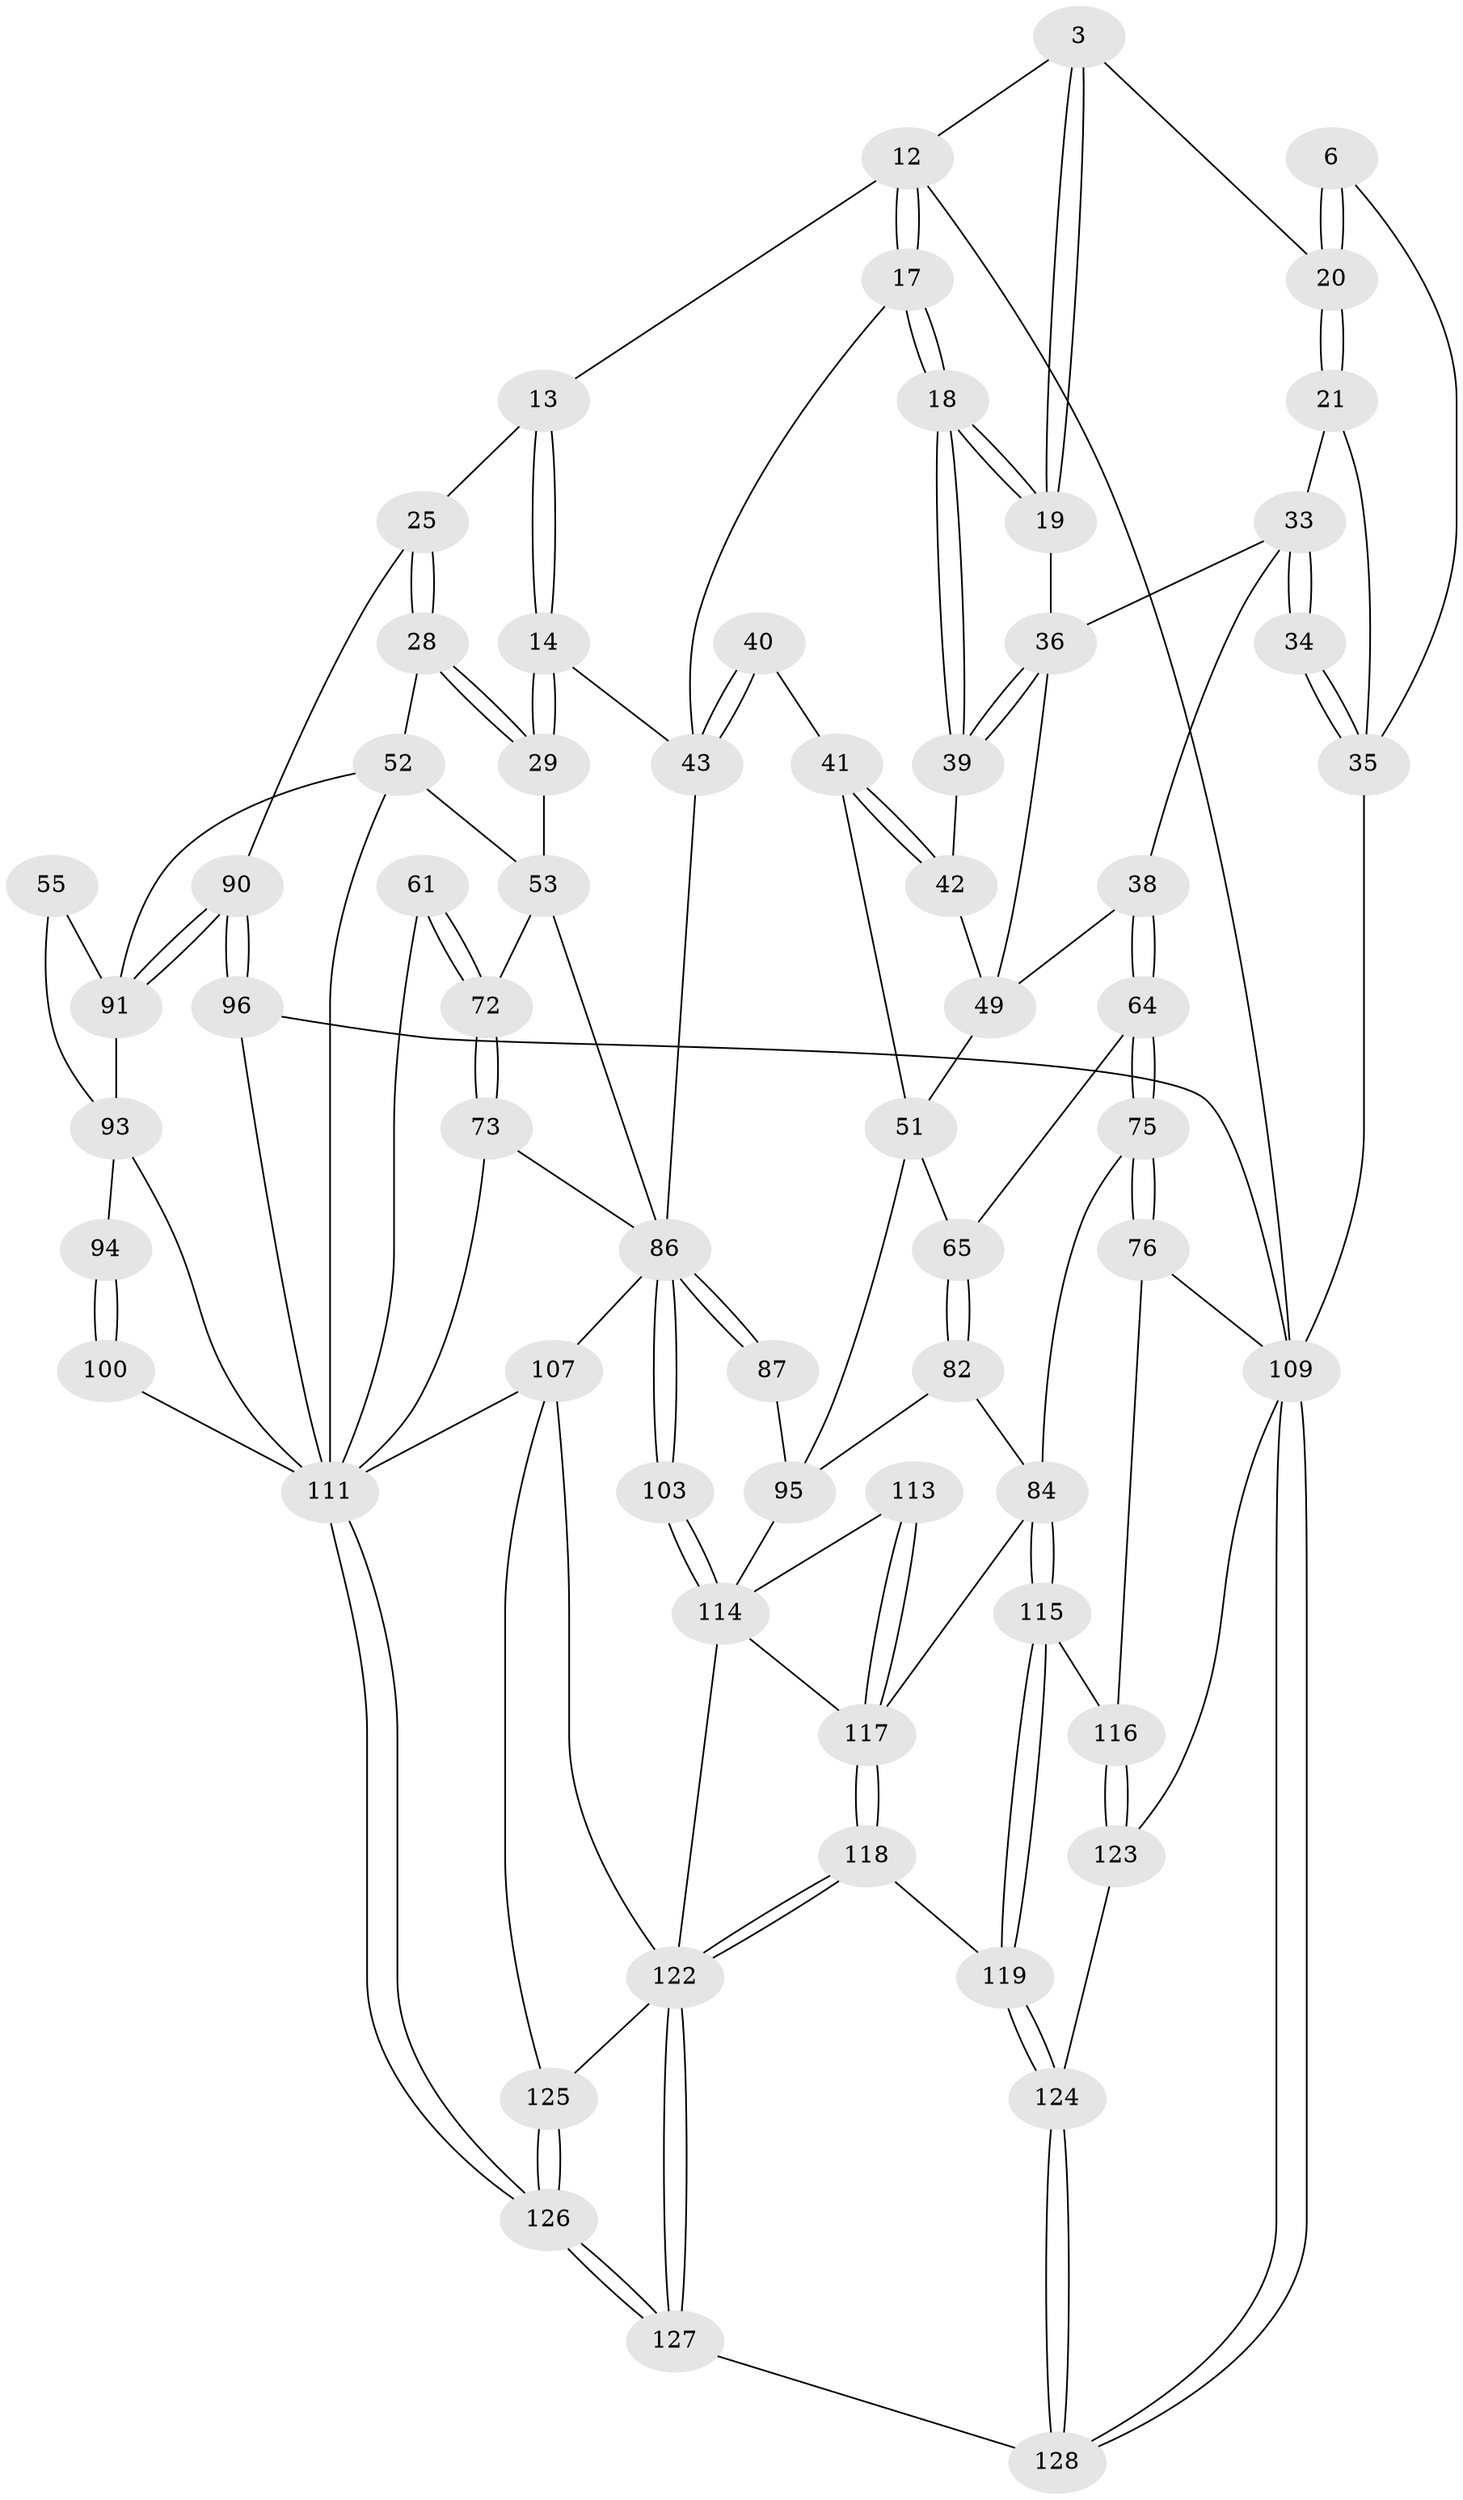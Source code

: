 // original degree distribution, {3: 0.0234375, 5: 0.5078125, 6: 0.234375, 4: 0.234375}
// Generated by graph-tools (version 1.1) at 2025/59/03/09/25 04:59:53]
// undirected, 64 vertices, 147 edges
graph export_dot {
graph [start="1"]
  node [color=gray90,style=filled];
  3 [pos="+0.21909305192962725+0.23559762424469202"];
  6 [pos="+0.06198442785518272+0.2329758331036831",super="+1"];
  12 [pos="+0.31669869972374487+0.1273961581092394",super="+4+11"];
  13 [pos="+0.6731258086518589+0"];
  14 [pos="+0.5054027981034342+0.31429377268606995"];
  17 [pos="+0.3877304157427677+0.3120345115664378"];
  18 [pos="+0.3102005303648943+0.340353915721588"];
  19 [pos="+0.22146170457410774+0.24670183511702645"];
  20 [pos="+0.1637985544060082+0.24555036253858165",super="+2"];
  21 [pos="+0.09961178962733735+0.2948797048577637"];
  25 [pos="+0.6897126327444795+0"];
  28 [pos="+0.7643240685070287+0.29683407214006446"];
  29 [pos="+0.6139563014086752+0.40981448272443044"];
  33 [pos="+0.11798222927965181+0.4569646048215859",super="+24"];
  34 [pos="+0+0.4135218218750483"];
  35 [pos="+0+0.42069410264156887",super="+8+7+22"];
  36 [pos="+0.175979149977163+0.39430109101131405",super="+23"];
  38 [pos="+0.11935784416769578+0.4574653312878376"];
  39 [pos="+0.2897627147431384+0.3883875423637188"];
  40 [pos="+0.3784516202607005+0.45320107562216694"];
  41 [pos="+0.3520618267878749+0.4546632504260229"];
  42 [pos="+0.29630804429638413+0.4050304836917104"];
  43 [pos="+0.46336945745546954+0.5012131205633548",super="+15+16"];
  49 [pos="+0.2737376213386281+0.44449643145464096",super="+37"];
  51 [pos="+0.2655883587362547+0.465060814745395",super="+50"];
  52 [pos="+0.7912012337477324+0.38381224514019147",super="+32"];
  53 [pos="+0.7398382504923614+0.4405260342497557",super="+44+45"];
  55 [pos="+0.8982815532601147+0.5252721566872214"];
  61 [pos="+0.7306029089770305+0.5234791824922551",super="+60"];
  64 [pos="+0.12658592581241382+0.4715547519896811"];
  65 [pos="+0.14167595230702712+0.48171387202415744"];
  72 [pos="+0.6906580313917449+0.5346804378660877",super="+63+62"];
  73 [pos="+0.6469082499361444+0.5977662244783535"];
  75 [pos="+0.07181812332188878+0.6490859434711727"];
  76 [pos="+0+0.6809213993995983"];
  82 [pos="+0.24510119496484378+0.5802583312402798"];
  84 [pos="+0.14563286558452632+0.6762541041593358",super="+83"];
  86 [pos="+0.5796401227047029+0.6696107699340725",super="+85"];
  87 [pos="+0.5167285038362279+0.6243294797443795",super="+68"];
  90 [pos="+1+0.6737653280784799",super="+66+48"];
  91 [pos="+0.9864247246432073+0.6125758910481186",super="+81"];
  93 [pos="+0.8740397391963554+0.6628209425237823",super="+92+56"];
  94 [pos="+0.8650435246571682+0.6640623077641901"];
  95 [pos="+0.4465236491010827+0.6427307623583384",super="+69+71"];
  96 [pos="+1+1",super="+27"];
  100 [pos="+0.8141081115891269+0.7063778743987034",super="+89+88"];
  103 [pos="+0.4561825061218808+0.7236715367079342"];
  107 [pos="+0.6238928211078885+0.7295212838718049",super="+106"];
  109 [pos="+0+1",super="+9+108"];
  111 [pos="+1+1",super="+110+101+102+80+79+78"];
  113 [pos="+0.3156262888886316+0.7483562608351689"];
  114 [pos="+0.42662702953058085+0.8484129911783255",super="+112+99+97"];
  115 [pos="+0.14833910116194984+0.8053151674256493"];
  116 [pos="+0.09193245596330109+0.8128046754983905"];
  117 [pos="+0.2380397692765502+0.8324522544169551",super="+105+104"];
  118 [pos="+0.2363765441420846+0.8376711089896263"];
  119 [pos="+0.2085216009282859+0.8495730521597509"];
  122 [pos="+0.42812285300466457+0.8863696954272186",super="+121+120"];
  123 [pos="+0.020801871461399342+0.9142076855850163"];
  124 [pos="+0.17500881031349477+0.9663408959274952"];
  125 [pos="+0.5775901073524594+0.8948608738421607"];
  126 [pos="+1+1"];
  127 [pos="+0.39277298970564567+1"];
  128 [pos="+0.2641963676457961+1"];
  3 -- 19;
  3 -- 19;
  3 -- 20;
  3 -- 12;
  6 -- 20 [weight=2];
  6 -- 20;
  6 -- 35;
  12 -- 17;
  12 -- 17;
  12 -- 109;
  12 -- 13;
  13 -- 14;
  13 -- 14;
  13 -- 25;
  14 -- 29;
  14 -- 29;
  14 -- 43;
  17 -- 18;
  17 -- 18;
  17 -- 43;
  18 -- 19;
  18 -- 19;
  18 -- 39;
  18 -- 39;
  19 -- 36;
  20 -- 21;
  20 -- 21;
  21 -- 35;
  21 -- 33;
  25 -- 28;
  25 -- 28;
  25 -- 90;
  28 -- 29;
  28 -- 29;
  28 -- 52;
  29 -- 53;
  33 -- 34;
  33 -- 34;
  33 -- 38;
  33 -- 36;
  34 -- 35 [weight=2];
  34 -- 35;
  35 -- 109 [weight=2];
  36 -- 39;
  36 -- 39;
  36 -- 49;
  38 -- 64;
  38 -- 64;
  38 -- 49;
  39 -- 42;
  40 -- 41;
  40 -- 43 [weight=2];
  40 -- 43;
  41 -- 42;
  41 -- 42;
  41 -- 51;
  42 -- 49;
  43 -- 86;
  49 -- 51;
  51 -- 65;
  51 -- 95;
  52 -- 53;
  52 -- 91;
  52 -- 111;
  53 -- 72 [weight=2];
  53 -- 86;
  55 -- 91 [weight=2];
  55 -- 93;
  61 -- 72 [weight=2];
  61 -- 72;
  61 -- 111 [weight=2];
  64 -- 65;
  64 -- 75;
  64 -- 75;
  65 -- 82;
  65 -- 82;
  72 -- 73;
  72 -- 73;
  73 -- 86;
  73 -- 111;
  75 -- 76;
  75 -- 76;
  75 -- 84;
  76 -- 116;
  76 -- 109;
  82 -- 84;
  82 -- 95;
  84 -- 115;
  84 -- 115;
  84 -- 117;
  86 -- 87 [weight=2];
  86 -- 87;
  86 -- 103;
  86 -- 103;
  86 -- 107;
  87 -- 95 [weight=2];
  90 -- 91 [weight=3];
  90 -- 91;
  90 -- 96 [weight=3];
  90 -- 96;
  91 -- 93;
  93 -- 94;
  93 -- 111 [weight=2];
  94 -- 100 [weight=2];
  94 -- 100;
  95 -- 114 [weight=2];
  96 -- 109 [weight=2];
  96 -- 111;
  100 -- 111 [weight=3];
  103 -- 114 [weight=2];
  103 -- 114;
  107 -- 122;
  107 -- 125;
  107 -- 111;
  109 -- 128;
  109 -- 128;
  109 -- 123;
  111 -- 126;
  111 -- 126;
  113 -- 117 [weight=2];
  113 -- 117;
  113 -- 114;
  114 -- 117;
  114 -- 122;
  115 -- 116;
  115 -- 119;
  115 -- 119;
  116 -- 123;
  116 -- 123;
  117 -- 118;
  117 -- 118;
  118 -- 119;
  118 -- 122;
  118 -- 122;
  119 -- 124;
  119 -- 124;
  122 -- 127;
  122 -- 127;
  122 -- 125;
  123 -- 124;
  124 -- 128;
  124 -- 128;
  125 -- 126;
  125 -- 126;
  126 -- 127;
  126 -- 127;
  127 -- 128;
}
